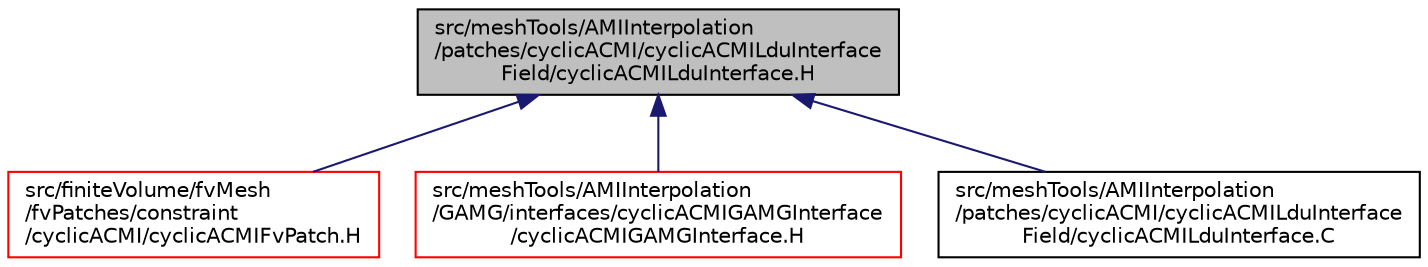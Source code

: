 digraph "src/meshTools/AMIInterpolation/patches/cyclicACMI/cyclicACMILduInterfaceField/cyclicACMILduInterface.H"
{
  bgcolor="transparent";
  edge [fontname="Helvetica",fontsize="10",labelfontname="Helvetica",labelfontsize="10"];
  node [fontname="Helvetica",fontsize="10",shape=record];
  Node1 [label="src/meshTools/AMIInterpolation\l/patches/cyclicACMI/cyclicACMILduInterface\lField/cyclicACMILduInterface.H",height=0.2,width=0.4,color="black", fillcolor="grey75", style="filled", fontcolor="black"];
  Node1 -> Node2 [dir="back",color="midnightblue",fontsize="10",style="solid",fontname="Helvetica"];
  Node2 [label="src/finiteVolume/fvMesh\l/fvPatches/constraint\l/cyclicACMI/cyclicACMIFvPatch.H",height=0.2,width=0.4,color="red",URL="$a05835.html"];
  Node1 -> Node3 [dir="back",color="midnightblue",fontsize="10",style="solid",fontname="Helvetica"];
  Node3 [label="src/meshTools/AMIInterpolation\l/GAMG/interfaces/cyclicACMIGAMGInterface\l/cyclicACMIGAMGInterface.H",height=0.2,width=0.4,color="red",URL="$a07135.html"];
  Node1 -> Node4 [dir="back",color="midnightblue",fontsize="10",style="solid",fontname="Helvetica"];
  Node4 [label="src/meshTools/AMIInterpolation\l/patches/cyclicACMI/cyclicACMILduInterface\lField/cyclicACMILduInterface.C",height=0.2,width=0.4,color="black",URL="$a07138.html"];
}

